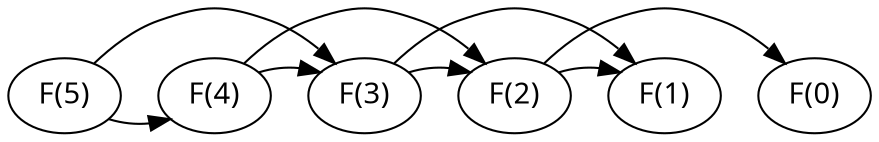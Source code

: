 digraph {
 node [fontname="CMU Serif Roman"]

 "fib5" [label="F(5)"]
 "fib4" [label="F(4)"]
 "fib3" [label="F(3)"]
 "fib2" [label="F(2)"]
 "fib1" [label="F(1)"]
 "fib0" [label="F(0)"]

 "fib5" -> {"fib4", "fib3"}
 {rank=same fib5 -> fib4 -> fib3 -> fib2 -> fib1 -> fib0 [style=invis]}
 "fib4" -> {"fib3", "fib2"}
 "fib3" -> {"fib2", "fib1"}
 "fib2" -> {"fib1", "fib0"}
}
